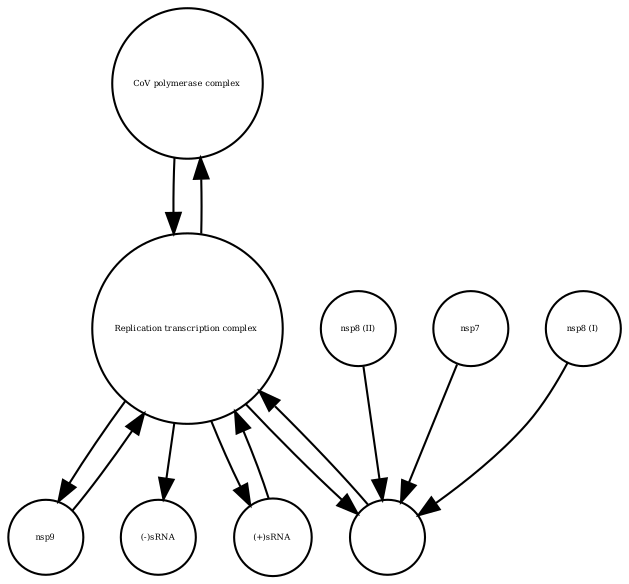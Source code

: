 strict digraph  {
"CoV polymerase complex" [annotation="", bipartite=0, cls=complex, fontsize=4, label="CoV polymerase complex", shape=circle];
"nsp8 (II)" [annotation="", bipartite=0, cls=macromolecule, fontsize=4, label="nsp8 (II)", shape=circle];
"Replication transcription complex " [annotation="", bipartite=0, cls=complex, fontsize=4, label="Replication transcription complex ", shape=circle];
nsp9 [annotation="", bipartite=0, cls=macromolecule, fontsize=4, label=nsp9, shape=circle];
"(-)sRNA" [annotation="", bipartite=0, cls="nucleic acid feature", fontsize=4, label="(-)sRNA", shape=circle];
nsp7 [annotation="", bipartite=0, cls=macromolecule, fontsize=4, label=nsp7, shape=circle];
"nsp8 (I)" [annotation="", bipartite=0, cls=macromolecule, fontsize=4, label="nsp8 (I)", shape=circle];
" " [annotation="", bipartite=0, cls=complex, fontsize=4, label=" ", shape=circle];
"(+)sRNA" [annotation="", bipartite=0, cls="nucleic acid feature", fontsize=4, label="(+)sRNA", shape=circle];
"CoV polymerase complex" -> "Replication transcription complex "  [annotation="", interaction_type=production];
"nsp8 (II)" -> " "  [annotation="", interaction_type=production];
"Replication transcription complex " -> "CoV polymerase complex"  [annotation="", interaction_type=production];
"Replication transcription complex " -> nsp9  [annotation="", interaction_type=production];
"Replication transcription complex " -> "(-)sRNA"  [annotation="", interaction_type=production];
"Replication transcription complex " -> " "  [annotation="", interaction_type=production];
"Replication transcription complex " -> "(+)sRNA"  [annotation="", interaction_type=production];
nsp9 -> "Replication transcription complex "  [annotation="", interaction_type=production];
nsp7 -> " "  [annotation="", interaction_type=production];
"nsp8 (I)" -> " "  [annotation="", interaction_type=production];
" " -> "Replication transcription complex "  [annotation="", interaction_type=production];
"(+)sRNA" -> "Replication transcription complex "  [annotation="", interaction_type=production];
}
